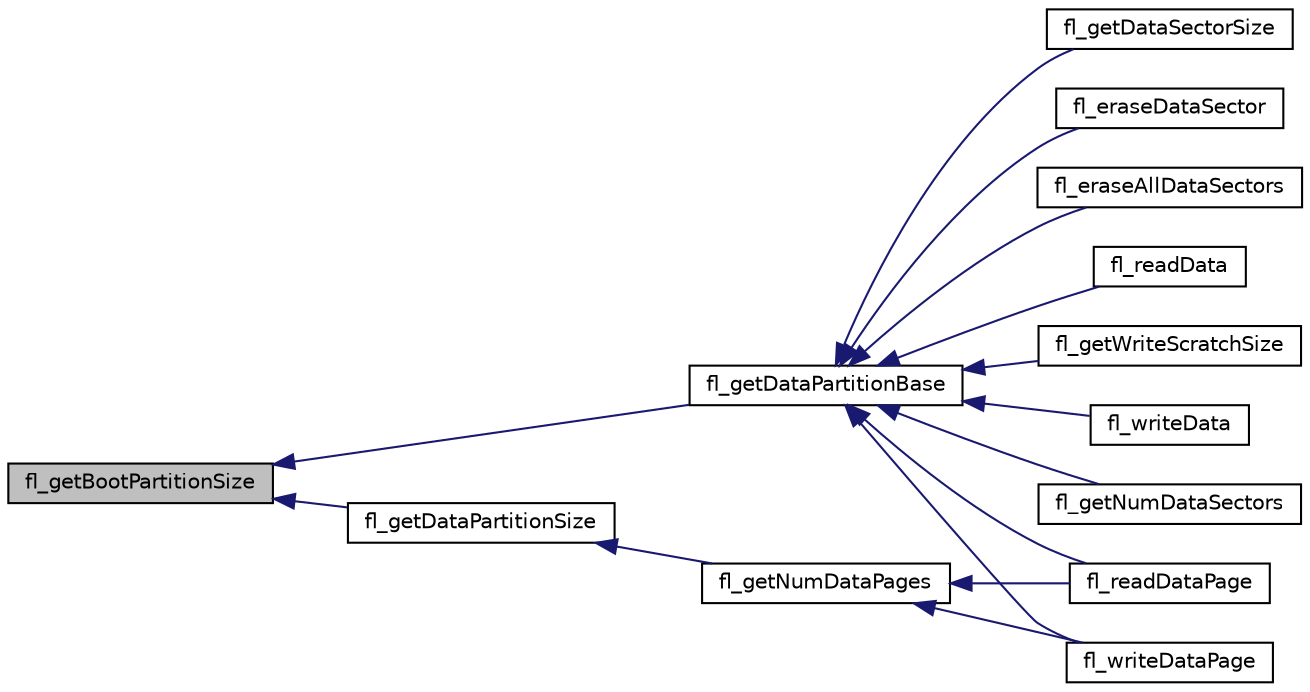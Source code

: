 digraph "fl_getBootPartitionSize"
{
 // INTERACTIVE_SVG=YES
  edge [fontname="Helvetica",fontsize="10",labelfontname="Helvetica",labelfontsize="10"];
  node [fontname="Helvetica",fontsize="10",shape=record];
  rankdir="LR";
  Node1 [label="fl_getBootPartitionSize",height=0.2,width=0.4,color="black", fillcolor="grey75", style="filled" fontcolor="black"];
  Node1 -> Node2 [dir="back",color="midnightblue",fontsize="10",style="solid",fontname="Helvetica"];
  Node2 [label="fl_getDataPartitionBase",height=0.2,width=0.4,color="black", fillcolor="white", style="filled",URL="$flashlib_8c.html#a8ccbe7b65551adf7bf1ecf0479e2dfc6"];
  Node2 -> Node3 [dir="back",color="midnightblue",fontsize="10",style="solid",fontname="Helvetica"];
  Node3 [label="fl_getNumDataSectors",height=0.2,width=0.4,color="black", fillcolor="white", style="filled",URL="$flashlib_8c.html#a23bc6eb647ed8ba190df18f1bb7e9ef5"];
  Node2 -> Node4 [dir="back",color="midnightblue",fontsize="10",style="solid",fontname="Helvetica"];
  Node4 [label="fl_getDataSectorSize",height=0.2,width=0.4,color="black", fillcolor="white", style="filled",URL="$flashlib_8c.html#ac4f79f3ad9a3ad1cddcda0cb1e4e6ebe"];
  Node2 -> Node5 [dir="back",color="midnightblue",fontsize="10",style="solid",fontname="Helvetica"];
  Node5 [label="fl_eraseDataSector",height=0.2,width=0.4,color="black", fillcolor="white", style="filled",URL="$flashlib_8c.html#a706db7e49dc9b87c5eb4b08703766e07"];
  Node2 -> Node6 [dir="back",color="midnightblue",fontsize="10",style="solid",fontname="Helvetica"];
  Node6 [label="fl_eraseAllDataSectors",height=0.2,width=0.4,color="black", fillcolor="white", style="filled",URL="$flashlib_8c.html#a1a2f7c26d4b3f30997961c54cc86091f"];
  Node2 -> Node7 [dir="back",color="midnightblue",fontsize="10",style="solid",fontname="Helvetica"];
  Node7 [label="fl_writeDataPage",height=0.2,width=0.4,color="black", fillcolor="white", style="filled",URL="$flashlib_8c.html#a3c30029697e228c4c0e03f1bf9f2e5ce"];
  Node2 -> Node8 [dir="back",color="midnightblue",fontsize="10",style="solid",fontname="Helvetica"];
  Node8 [label="fl_readDataPage",height=0.2,width=0.4,color="black", fillcolor="white", style="filled",URL="$flashlib_8c.html#a224a4e25ebfca097bdc3d674ceaeed43"];
  Node2 -> Node9 [dir="back",color="midnightblue",fontsize="10",style="solid",fontname="Helvetica"];
  Node9 [label="fl_readData",height=0.2,width=0.4,color="black", fillcolor="white", style="filled",URL="$flashlib_8c.html#af5e87563e6bb0344cb41dfbcade1f3b6"];
  Node2 -> Node10 [dir="back",color="midnightblue",fontsize="10",style="solid",fontname="Helvetica"];
  Node10 [label="fl_getWriteScratchSize",height=0.2,width=0.4,color="black", fillcolor="white", style="filled",URL="$flashlib_8c.html#aea6a11cdce54e32ab9ef47a14f746652"];
  Node2 -> Node11 [dir="back",color="midnightblue",fontsize="10",style="solid",fontname="Helvetica"];
  Node11 [label="fl_writeData",height=0.2,width=0.4,color="black", fillcolor="white", style="filled",URL="$flashlib_8c.html#a0b9de23c2221ee978540ccf39df36f58"];
  Node1 -> Node12 [dir="back",color="midnightblue",fontsize="10",style="solid",fontname="Helvetica"];
  Node12 [label="fl_getDataPartitionSize",height=0.2,width=0.4,color="black", fillcolor="white", style="filled",URL="$flashlib_8c.html#aceeb386909181fdfa7e1c8527b5b3841"];
  Node12 -> Node13 [dir="back",color="midnightblue",fontsize="10",style="solid",fontname="Helvetica"];
  Node13 [label="fl_getNumDataPages",height=0.2,width=0.4,color="black", fillcolor="white", style="filled",URL="$flashlib_8c.html#af7838caf3365e7111f007fe2fed4b470"];
  Node13 -> Node7 [dir="back",color="midnightblue",fontsize="10",style="solid",fontname="Helvetica"];
  Node13 -> Node8 [dir="back",color="midnightblue",fontsize="10",style="solid",fontname="Helvetica"];
}

